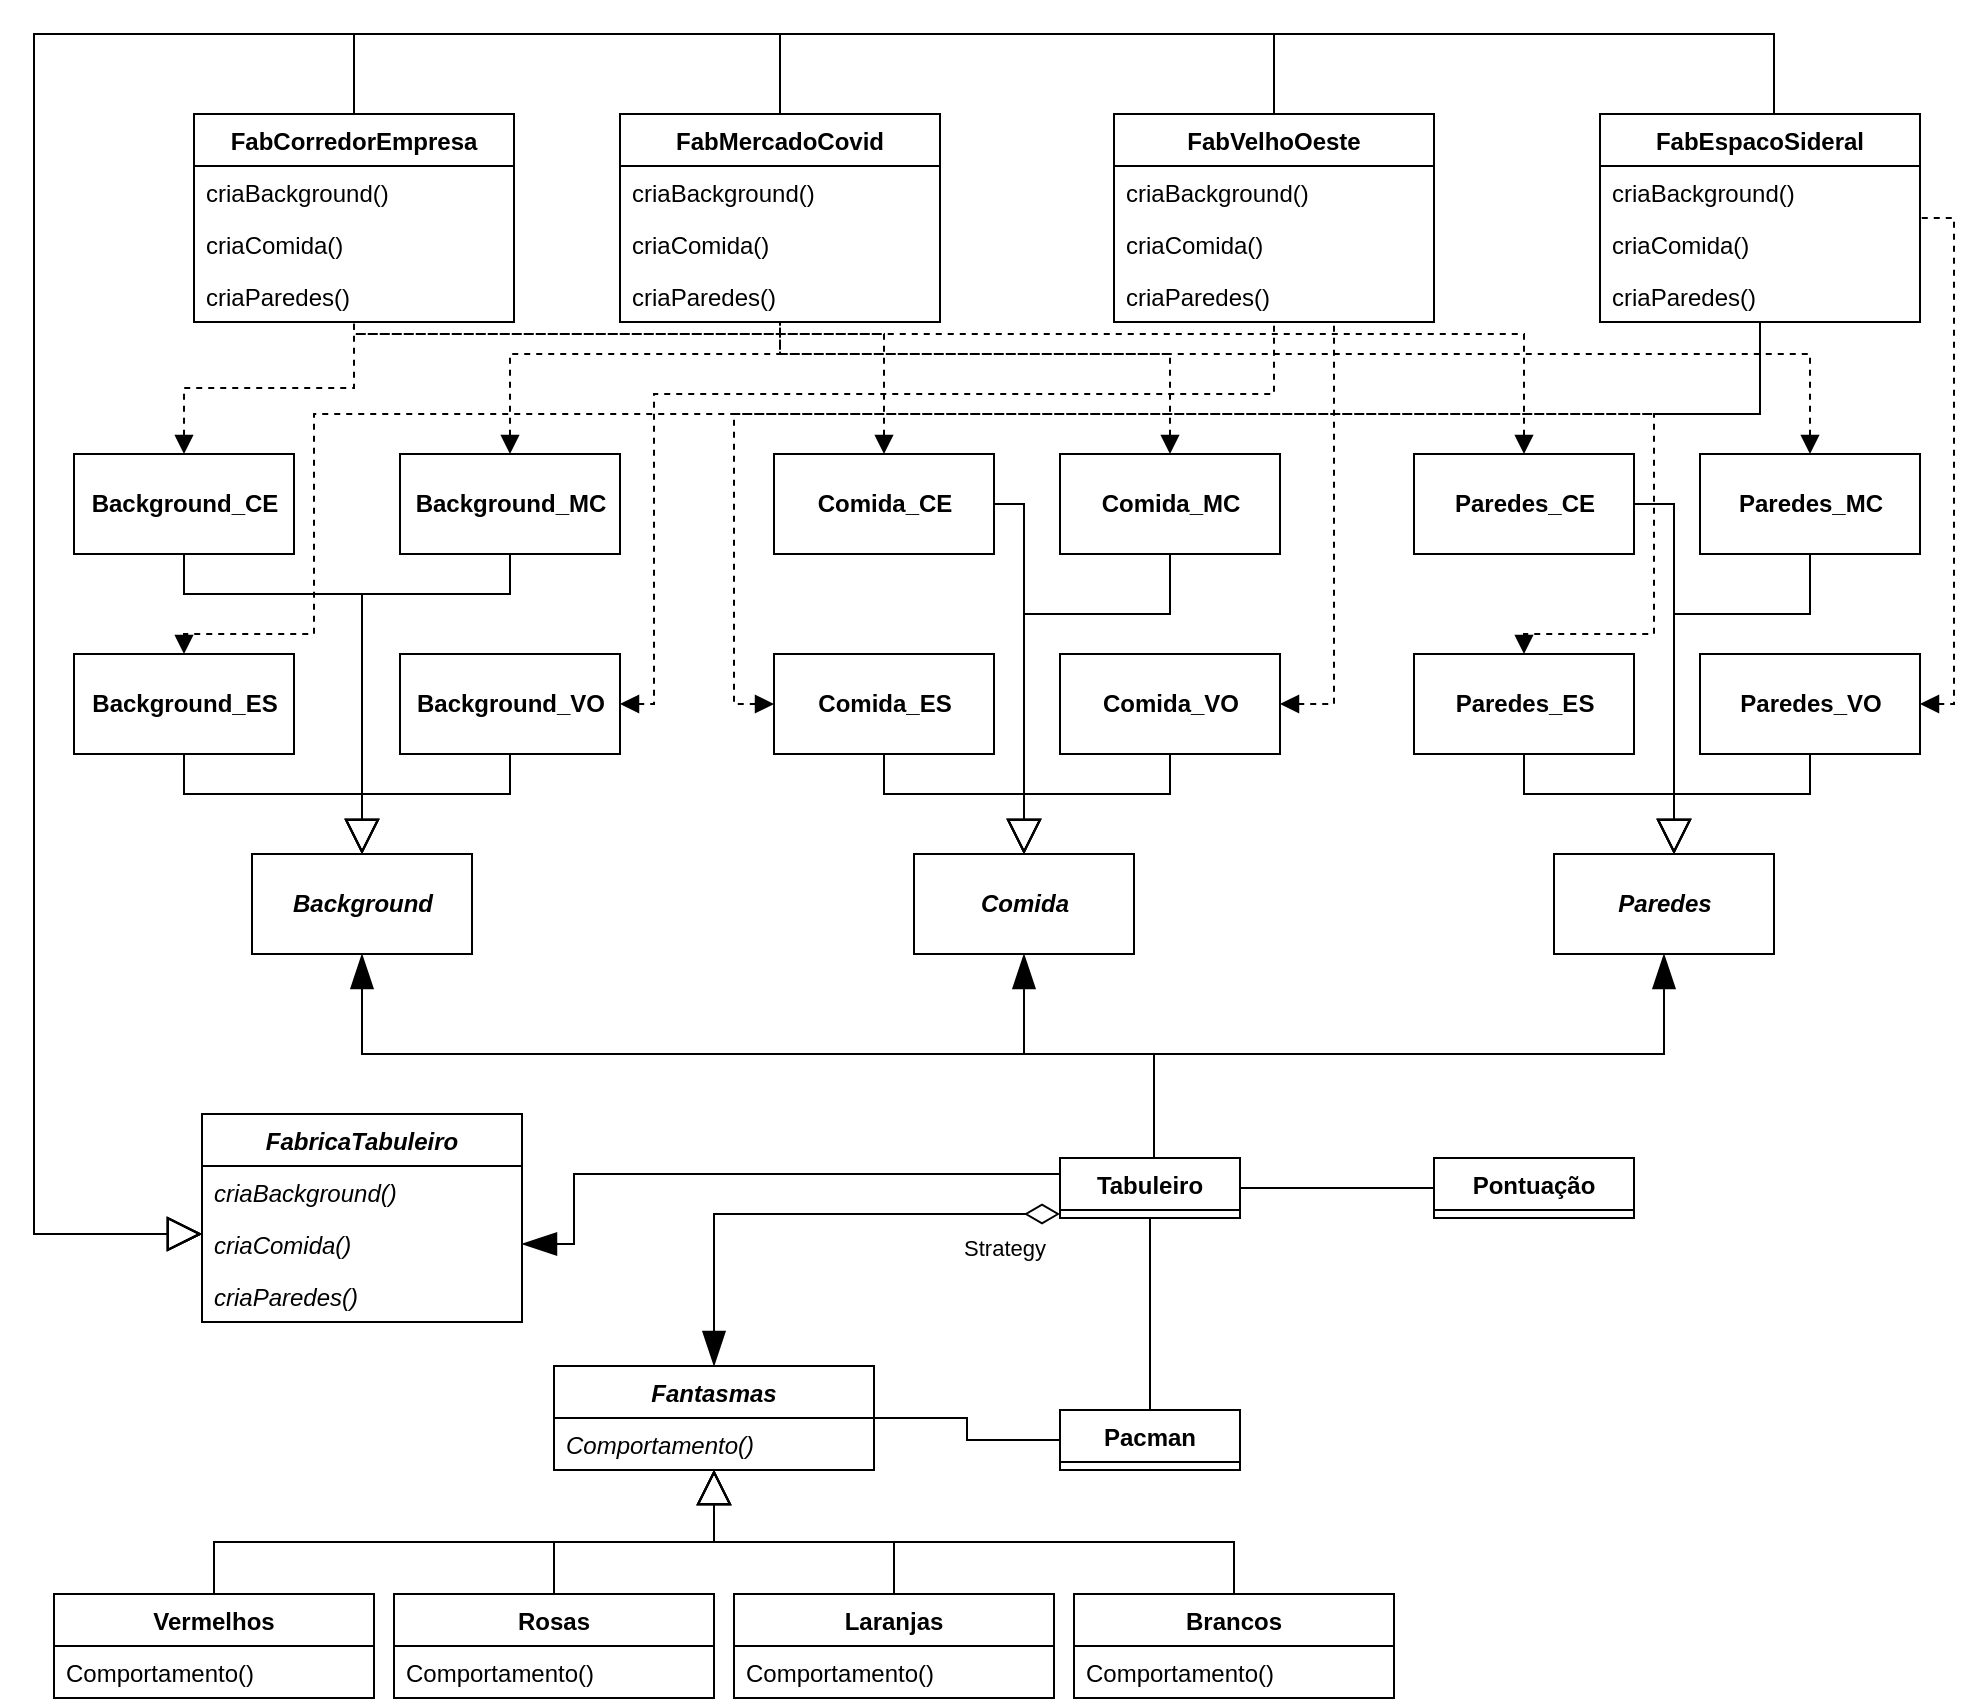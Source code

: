 <mxfile version="20.6.2" type="device"><diagram id="JucyzF2TX0ZtNXm4kEQF" name="Página-1"><mxGraphModel dx="1865" dy="1725" grid="1" gridSize="10" guides="1" tooltips="1" connect="1" arrows="1" fold="1" page="1" pageScale="1" pageWidth="827" pageHeight="1169" math="0" shadow="0"><root><mxCell id="0"/><mxCell id="1" parent="0"/><mxCell id="9656PPkBQi-GMwIJ0Fsc-35" style="edgeStyle=orthogonalEdgeStyle;rounded=0;orthogonalLoop=1;jettySize=auto;html=1;endArrow=blockThin;endFill=1;strokeWidth=1;startArrow=diamondThin;startFill=0;jumpSize=6;sketch=0;endSize=15;startSize=15;entryX=0.5;entryY=0;entryDx=0;entryDy=0;" edge="1" parent="1" source="9656PPkBQi-GMwIJ0Fsc-53" target="9656PPkBQi-GMwIJ0Fsc-57"><mxGeometry relative="1" as="geometry"><mxPoint x="343" y="590" as="sourcePoint"/><mxPoint x="343" y="645" as="targetPoint"/><Array as="points"><mxPoint x="340" y="600"/></Array></mxGeometry></mxCell><mxCell id="9656PPkBQi-GMwIJ0Fsc-50" value="Strategy" style="edgeLabel;html=1;align=center;verticalAlign=middle;resizable=0;points=[];" vertex="1" connectable="0" parent="9656PPkBQi-GMwIJ0Fsc-35"><mxGeometry x="-0.739" y="3" relative="1" as="geometry"><mxPoint x="4" y="14" as="offset"/></mxGeometry></mxCell><mxCell id="9656PPkBQi-GMwIJ0Fsc-52" style="edgeStyle=orthogonalEdgeStyle;rounded=0;sketch=0;jumpSize=6;orthogonalLoop=1;jettySize=auto;html=1;strokeWidth=1;startArrow=none;startFill=0;endArrow=none;endFill=0;startSize=15;endSize=15;entryX=0.5;entryY=0;entryDx=0;entryDy=0;" edge="1" parent="1" source="9656PPkBQi-GMwIJ0Fsc-53" target="9656PPkBQi-GMwIJ0Fsc-61"><mxGeometry relative="1" as="geometry"><mxPoint x="413" y="545" as="sourcePoint"/><mxPoint x="570" y="645" as="targetPoint"/></mxGeometry></mxCell><mxCell id="9656PPkBQi-GMwIJ0Fsc-268" style="edgeStyle=orthogonalEdgeStyle;rounded=0;sketch=0;jumpSize=6;orthogonalLoop=1;jettySize=auto;html=1;entryX=1;entryY=0.5;entryDx=0;entryDy=0;strokeWidth=1;startArrow=none;startFill=0;endArrow=blockThin;endFill=1;startSize=15;endSize=15;" edge="1" parent="1" source="9656PPkBQi-GMwIJ0Fsc-53" target="9656PPkBQi-GMwIJ0Fsc-172"><mxGeometry relative="1" as="geometry"><Array as="points"><mxPoint x="270" y="580"/><mxPoint x="270" y="615"/></Array></mxGeometry></mxCell><mxCell id="9656PPkBQi-GMwIJ0Fsc-378" style="edgeStyle=orthogonalEdgeStyle;rounded=0;sketch=0;jumpSize=6;orthogonalLoop=1;jettySize=auto;html=1;entryX=0.5;entryY=1;entryDx=0;entryDy=0;strokeWidth=1;startArrow=none;startFill=0;endArrow=blockThin;endFill=1;startSize=7;endSize=15;" edge="1" parent="1" source="9656PPkBQi-GMwIJ0Fsc-53" target="9656PPkBQi-GMwIJ0Fsc-266"><mxGeometry relative="1" as="geometry"><Array as="points"><mxPoint x="560" y="520"/><mxPoint x="495" y="520"/></Array></mxGeometry></mxCell><mxCell id="9656PPkBQi-GMwIJ0Fsc-379" style="edgeStyle=orthogonalEdgeStyle;rounded=0;sketch=0;jumpSize=6;orthogonalLoop=1;jettySize=auto;html=1;entryX=0.5;entryY=1;entryDx=0;entryDy=0;strokeWidth=1;startArrow=none;startFill=0;endArrow=blockThin;endFill=1;startSize=7;endSize=15;exitX=0.5;exitY=0;exitDx=0;exitDy=0;" edge="1" parent="1" source="9656PPkBQi-GMwIJ0Fsc-53" target="9656PPkBQi-GMwIJ0Fsc-267"><mxGeometry relative="1" as="geometry"><Array as="points"><mxPoint x="560" y="520"/><mxPoint x="815" y="520"/></Array></mxGeometry></mxCell><mxCell id="9656PPkBQi-GMwIJ0Fsc-380" style="edgeStyle=orthogonalEdgeStyle;rounded=0;sketch=0;jumpSize=6;orthogonalLoop=1;jettySize=auto;html=1;entryX=0.5;entryY=1;entryDx=0;entryDy=0;strokeWidth=1;startArrow=none;startFill=0;endArrow=blockThin;endFill=1;startSize=7;endSize=15;exitX=0.5;exitY=0;exitDx=0;exitDy=0;" edge="1" parent="1" source="9656PPkBQi-GMwIJ0Fsc-53" target="9656PPkBQi-GMwIJ0Fsc-265"><mxGeometry relative="1" as="geometry"><Array as="points"><mxPoint x="560" y="520"/><mxPoint x="164" y="520"/></Array></mxGeometry></mxCell><mxCell id="9656PPkBQi-GMwIJ0Fsc-53" value="Tabuleiro" style="swimlane;fontStyle=1;align=center;verticalAlign=top;childLayout=stackLayout;horizontal=1;startSize=26;horizontalStack=0;resizeParent=1;resizeParentMax=0;resizeLast=0;collapsible=1;marginBottom=0;" vertex="1" collapsed="1" parent="1"><mxGeometry x="513" y="572" width="90" height="30" as="geometry"><mxRectangle x="650" y="740" width="160" height="86" as="alternateBounds"/></mxGeometry></mxCell><mxCell id="9656PPkBQi-GMwIJ0Fsc-54" value="+ field: type" style="text;strokeColor=none;fillColor=none;align=left;verticalAlign=top;spacingLeft=4;spacingRight=4;overflow=hidden;rotatable=0;points=[[0,0.5],[1,0.5]];portConstraint=eastwest;" vertex="1" parent="9656PPkBQi-GMwIJ0Fsc-53"><mxGeometry y="26" width="160" height="26" as="geometry"/></mxCell><mxCell id="9656PPkBQi-GMwIJ0Fsc-55" value="" style="line;strokeWidth=1;fillColor=none;align=left;verticalAlign=middle;spacingTop=-1;spacingLeft=3;spacingRight=3;rotatable=0;labelPosition=right;points=[];portConstraint=eastwest;strokeColor=inherit;" vertex="1" parent="9656PPkBQi-GMwIJ0Fsc-53"><mxGeometry y="52" width="160" height="8" as="geometry"/></mxCell><mxCell id="9656PPkBQi-GMwIJ0Fsc-56" value="+ method(type): type" style="text;strokeColor=none;fillColor=none;align=left;verticalAlign=top;spacingLeft=4;spacingRight=4;overflow=hidden;rotatable=0;points=[[0,0.5],[1,0.5]];portConstraint=eastwest;" vertex="1" parent="9656PPkBQi-GMwIJ0Fsc-53"><mxGeometry y="60" width="160" height="26" as="geometry"/></mxCell><mxCell id="9656PPkBQi-GMwIJ0Fsc-65" style="edgeStyle=orthogonalEdgeStyle;rounded=0;sketch=0;jumpSize=6;orthogonalLoop=1;jettySize=auto;html=1;strokeWidth=1;startArrow=none;startFill=0;endArrow=none;endFill=0;startSize=15;endSize=15;" edge="1" parent="1" source="9656PPkBQi-GMwIJ0Fsc-57" target="9656PPkBQi-GMwIJ0Fsc-61"><mxGeometry relative="1" as="geometry"/></mxCell><mxCell id="9656PPkBQi-GMwIJ0Fsc-57" value="Fantasmas" style="swimlane;fontStyle=3;align=center;verticalAlign=top;childLayout=stackLayout;horizontal=1;startSize=26;horizontalStack=0;resizeParent=1;resizeParentMax=0;resizeLast=0;collapsible=1;marginBottom=0;" vertex="1" parent="1"><mxGeometry x="260" y="676" width="160" height="52" as="geometry"><mxRectangle x="463" y="888" width="100" height="30" as="alternateBounds"/></mxGeometry></mxCell><mxCell id="9656PPkBQi-GMwIJ0Fsc-60" value="Comportamento()" style="text;strokeColor=none;fillColor=none;align=left;verticalAlign=top;spacingLeft=4;spacingRight=4;overflow=hidden;rotatable=0;points=[[0,0.5],[1,0.5]];portConstraint=eastwest;fontStyle=2" vertex="1" parent="9656PPkBQi-GMwIJ0Fsc-57"><mxGeometry y="26" width="160" height="26" as="geometry"/></mxCell><mxCell id="9656PPkBQi-GMwIJ0Fsc-61" value="Pacman" style="swimlane;fontStyle=1;align=center;verticalAlign=top;childLayout=stackLayout;horizontal=1;startSize=26;horizontalStack=0;resizeParent=1;resizeParentMax=0;resizeLast=0;collapsible=1;marginBottom=0;" vertex="1" collapsed="1" parent="1"><mxGeometry x="513" y="698" width="90" height="30" as="geometry"><mxRectangle x="648" y="860" width="160" height="86" as="alternateBounds"/></mxGeometry></mxCell><mxCell id="9656PPkBQi-GMwIJ0Fsc-62" value="+ field: type" style="text;strokeColor=none;fillColor=none;align=left;verticalAlign=top;spacingLeft=4;spacingRight=4;overflow=hidden;rotatable=0;points=[[0,0.5],[1,0.5]];portConstraint=eastwest;" vertex="1" parent="9656PPkBQi-GMwIJ0Fsc-61"><mxGeometry y="26" width="160" height="26" as="geometry"/></mxCell><mxCell id="9656PPkBQi-GMwIJ0Fsc-63" value="" style="line;strokeWidth=1;fillColor=none;align=left;verticalAlign=middle;spacingTop=-1;spacingLeft=3;spacingRight=3;rotatable=0;labelPosition=right;points=[];portConstraint=eastwest;strokeColor=inherit;" vertex="1" parent="9656PPkBQi-GMwIJ0Fsc-61"><mxGeometry y="52" width="160" height="8" as="geometry"/></mxCell><mxCell id="9656PPkBQi-GMwIJ0Fsc-64" value="+ method(type): type" style="text;strokeColor=none;fillColor=none;align=left;verticalAlign=top;spacingLeft=4;spacingRight=4;overflow=hidden;rotatable=0;points=[[0,0.5],[1,0.5]];portConstraint=eastwest;" vertex="1" parent="9656PPkBQi-GMwIJ0Fsc-61"><mxGeometry y="60" width="160" height="26" as="geometry"/></mxCell><mxCell id="9656PPkBQi-GMwIJ0Fsc-91" style="edgeStyle=orthogonalEdgeStyle;rounded=0;sketch=0;jumpSize=6;orthogonalLoop=1;jettySize=auto;html=1;strokeWidth=1;startArrow=none;startFill=0;endArrow=block;endFill=0;startSize=15;endSize=15;exitX=0.5;exitY=0;exitDx=0;exitDy=0;" edge="1" parent="1" source="9656PPkBQi-GMwIJ0Fsc-72" target="9656PPkBQi-GMwIJ0Fsc-57"><mxGeometry relative="1" as="geometry"/></mxCell><mxCell id="9656PPkBQi-GMwIJ0Fsc-72" value="Brancos" style="swimlane;fontStyle=1;align=center;verticalAlign=top;childLayout=stackLayout;horizontal=1;startSize=26;horizontalStack=0;resizeParent=1;resizeParentMax=0;resizeLast=0;collapsible=1;marginBottom=0;" vertex="1" parent="1"><mxGeometry x="520" y="790" width="160" height="52" as="geometry"/></mxCell><mxCell id="9656PPkBQi-GMwIJ0Fsc-75" value="Comportamento()" style="text;strokeColor=none;fillColor=none;align=left;verticalAlign=top;spacingLeft=4;spacingRight=4;overflow=hidden;rotatable=0;points=[[0,0.5],[1,0.5]];portConstraint=eastwest;" vertex="1" parent="9656PPkBQi-GMwIJ0Fsc-72"><mxGeometry y="26" width="160" height="26" as="geometry"/></mxCell><mxCell id="9656PPkBQi-GMwIJ0Fsc-90" style="edgeStyle=orthogonalEdgeStyle;rounded=0;sketch=0;jumpSize=6;orthogonalLoop=1;jettySize=auto;html=1;strokeWidth=1;startArrow=none;startFill=0;endArrow=block;endFill=0;startSize=15;endSize=15;" edge="1" parent="1" source="9656PPkBQi-GMwIJ0Fsc-76" target="9656PPkBQi-GMwIJ0Fsc-57"><mxGeometry relative="1" as="geometry"/></mxCell><mxCell id="9656PPkBQi-GMwIJ0Fsc-76" value="Laranjas" style="swimlane;fontStyle=1;align=center;verticalAlign=top;childLayout=stackLayout;horizontal=1;startSize=26;horizontalStack=0;resizeParent=1;resizeParentMax=0;resizeLast=0;collapsible=1;marginBottom=0;" vertex="1" parent="1"><mxGeometry x="350" y="790" width="160" height="52" as="geometry"/></mxCell><mxCell id="9656PPkBQi-GMwIJ0Fsc-79" value="Comportamento()" style="text;strokeColor=none;fillColor=none;align=left;verticalAlign=top;spacingLeft=4;spacingRight=4;overflow=hidden;rotatable=0;points=[[0,0.5],[1,0.5]];portConstraint=eastwest;" vertex="1" parent="9656PPkBQi-GMwIJ0Fsc-76"><mxGeometry y="26" width="160" height="26" as="geometry"/></mxCell><mxCell id="9656PPkBQi-GMwIJ0Fsc-89" style="edgeStyle=orthogonalEdgeStyle;rounded=0;sketch=0;jumpSize=6;orthogonalLoop=1;jettySize=auto;html=1;strokeWidth=1;startArrow=none;startFill=0;endArrow=block;endFill=0;startSize=15;endSize=15;" edge="1" parent="1" source="9656PPkBQi-GMwIJ0Fsc-80" target="9656PPkBQi-GMwIJ0Fsc-57"><mxGeometry relative="1" as="geometry"/></mxCell><mxCell id="9656PPkBQi-GMwIJ0Fsc-80" value="Rosas" style="swimlane;fontStyle=1;align=center;verticalAlign=top;childLayout=stackLayout;horizontal=1;startSize=26;horizontalStack=0;resizeParent=1;resizeParentMax=0;resizeLast=0;collapsible=1;marginBottom=0;" vertex="1" parent="1"><mxGeometry x="180" y="790" width="160" height="52" as="geometry"/></mxCell><mxCell id="9656PPkBQi-GMwIJ0Fsc-83" value="Comportamento()" style="text;strokeColor=none;fillColor=none;align=left;verticalAlign=top;spacingLeft=4;spacingRight=4;overflow=hidden;rotatable=0;points=[[0,0.5],[1,0.5]];portConstraint=eastwest;" vertex="1" parent="9656PPkBQi-GMwIJ0Fsc-80"><mxGeometry y="26" width="160" height="26" as="geometry"/></mxCell><mxCell id="9656PPkBQi-GMwIJ0Fsc-88" style="edgeStyle=orthogonalEdgeStyle;rounded=0;sketch=0;jumpSize=6;orthogonalLoop=1;jettySize=auto;html=1;strokeWidth=1;startArrow=none;startFill=0;endArrow=block;endFill=0;startSize=15;endSize=15;exitX=0.5;exitY=0;exitDx=0;exitDy=0;" edge="1" parent="1" source="9656PPkBQi-GMwIJ0Fsc-84" target="9656PPkBQi-GMwIJ0Fsc-57"><mxGeometry relative="1" as="geometry"/></mxCell><mxCell id="9656PPkBQi-GMwIJ0Fsc-84" value="Vermelhos" style="swimlane;fontStyle=1;align=center;verticalAlign=top;childLayout=stackLayout;horizontal=1;startSize=26;horizontalStack=0;resizeParent=1;resizeParentMax=0;resizeLast=0;collapsible=1;marginBottom=0;" vertex="1" parent="1"><mxGeometry x="10" y="790" width="160" height="52" as="geometry"/></mxCell><mxCell id="9656PPkBQi-GMwIJ0Fsc-87" value="Comportamento()&#10;" style="text;strokeColor=none;fillColor=none;align=left;verticalAlign=top;spacingLeft=4;spacingRight=4;overflow=hidden;rotatable=0;points=[[0,0.5],[1,0.5]];portConstraint=eastwest;" vertex="1" parent="9656PPkBQi-GMwIJ0Fsc-84"><mxGeometry y="26" width="160" height="26" as="geometry"/></mxCell><mxCell id="9656PPkBQi-GMwIJ0Fsc-115" style="edgeStyle=orthogonalEdgeStyle;rounded=0;sketch=0;jumpSize=6;orthogonalLoop=1;jettySize=auto;html=1;strokeWidth=1;startArrow=none;startFill=0;endArrow=none;endFill=0;startSize=15;endSize=15;" edge="1" parent="1" source="9656PPkBQi-GMwIJ0Fsc-92" target="9656PPkBQi-GMwIJ0Fsc-53"><mxGeometry relative="1" as="geometry"/></mxCell><mxCell id="9656PPkBQi-GMwIJ0Fsc-92" value="Pontuação" style="swimlane;fontStyle=1;align=center;verticalAlign=top;childLayout=stackLayout;horizontal=1;startSize=26;horizontalStack=0;resizeParent=1;resizeParentMax=0;resizeLast=0;collapsible=1;marginBottom=0;" vertex="1" collapsed="1" parent="1"><mxGeometry x="700" y="572" width="100" height="30" as="geometry"><mxRectangle x="830" y="740" width="160" height="86" as="alternateBounds"/></mxGeometry></mxCell><mxCell id="9656PPkBQi-GMwIJ0Fsc-93" value="+ field: type" style="text;strokeColor=none;fillColor=none;align=left;verticalAlign=top;spacingLeft=4;spacingRight=4;overflow=hidden;rotatable=0;points=[[0,0.5],[1,0.5]];portConstraint=eastwest;" vertex="1" parent="9656PPkBQi-GMwIJ0Fsc-92"><mxGeometry y="26" width="160" height="26" as="geometry"/></mxCell><mxCell id="9656PPkBQi-GMwIJ0Fsc-94" value="" style="line;strokeWidth=1;fillColor=none;align=left;verticalAlign=middle;spacingTop=-1;spacingLeft=3;spacingRight=3;rotatable=0;labelPosition=right;points=[];portConstraint=eastwest;strokeColor=inherit;" vertex="1" parent="9656PPkBQi-GMwIJ0Fsc-92"><mxGeometry y="52" width="160" height="8" as="geometry"/></mxCell><mxCell id="9656PPkBQi-GMwIJ0Fsc-95" value="+ method(type): type" style="text;strokeColor=none;fillColor=none;align=left;verticalAlign=top;spacingLeft=4;spacingRight=4;overflow=hidden;rotatable=0;points=[[0,0.5],[1,0.5]];portConstraint=eastwest;" vertex="1" parent="9656PPkBQi-GMwIJ0Fsc-92"><mxGeometry y="60" width="160" height="26" as="geometry"/></mxCell><mxCell id="9656PPkBQi-GMwIJ0Fsc-164" value="FabCorredorEmpresa" style="swimlane;fontStyle=1;align=center;verticalAlign=top;childLayout=stackLayout;horizontal=1;startSize=26;horizontalStack=0;resizeParent=1;resizeParentMax=0;resizeLast=0;collapsible=1;marginBottom=0;" vertex="1" parent="1"><mxGeometry x="80" y="50" width="160" height="104" as="geometry"/></mxCell><mxCell id="9656PPkBQi-GMwIJ0Fsc-167" value="criaBackground()" style="text;strokeColor=none;fillColor=none;align=left;verticalAlign=top;spacingLeft=4;spacingRight=4;overflow=hidden;rotatable=0;points=[[0,0.5],[1,0.5]];portConstraint=eastwest;" vertex="1" parent="9656PPkBQi-GMwIJ0Fsc-164"><mxGeometry y="26" width="160" height="26" as="geometry"/></mxCell><mxCell id="9656PPkBQi-GMwIJ0Fsc-173" value="criaComida()" style="text;strokeColor=none;fillColor=none;align=left;verticalAlign=top;spacingLeft=4;spacingRight=4;overflow=hidden;rotatable=0;points=[[0,0.5],[1,0.5]];portConstraint=eastwest;" vertex="1" parent="9656PPkBQi-GMwIJ0Fsc-164"><mxGeometry y="52" width="160" height="26" as="geometry"/></mxCell><mxCell id="9656PPkBQi-GMwIJ0Fsc-185" value="criaParedes()" style="text;strokeColor=none;fillColor=none;align=left;verticalAlign=top;spacingLeft=4;spacingRight=4;overflow=hidden;rotatable=0;points=[[0,0.5],[1,0.5]];portConstraint=eastwest;" vertex="1" parent="9656PPkBQi-GMwIJ0Fsc-164"><mxGeometry y="78" width="160" height="26" as="geometry"/></mxCell><mxCell id="9656PPkBQi-GMwIJ0Fsc-168" value="FabricaTabuleiro" style="swimlane;fontStyle=3;align=center;verticalAlign=top;childLayout=stackLayout;horizontal=1;startSize=26;horizontalStack=0;resizeParent=1;resizeParentMax=0;resizeLast=0;collapsible=1;marginBottom=0;" vertex="1" parent="1"><mxGeometry x="84" y="550" width="160" height="104" as="geometry"/></mxCell><mxCell id="9656PPkBQi-GMwIJ0Fsc-171" value="criaBackground()" style="text;strokeColor=none;fillColor=none;align=left;verticalAlign=top;spacingLeft=4;spacingRight=4;overflow=hidden;rotatable=0;points=[[0,0.5],[1,0.5]];portConstraint=eastwest;fontStyle=2" vertex="1" parent="9656PPkBQi-GMwIJ0Fsc-168"><mxGeometry y="26" width="160" height="26" as="geometry"/></mxCell><mxCell id="9656PPkBQi-GMwIJ0Fsc-172" value="criaComida()" style="text;strokeColor=none;fillColor=none;align=left;verticalAlign=top;spacingLeft=4;spacingRight=4;overflow=hidden;rotatable=0;points=[[0,0.5],[1,0.5]];portConstraint=eastwest;fontStyle=2" vertex="1" parent="9656PPkBQi-GMwIJ0Fsc-168"><mxGeometry y="52" width="160" height="26" as="geometry"/></mxCell><mxCell id="9656PPkBQi-GMwIJ0Fsc-183" value="criaParedes()" style="text;strokeColor=none;fillColor=none;align=left;verticalAlign=top;spacingLeft=4;spacingRight=4;overflow=hidden;rotatable=0;points=[[0,0.5],[1,0.5]];portConstraint=eastwest;fontStyle=2" vertex="1" parent="9656PPkBQi-GMwIJ0Fsc-168"><mxGeometry y="78" width="160" height="26" as="geometry"/></mxCell><mxCell id="9656PPkBQi-GMwIJ0Fsc-317" style="edgeStyle=orthogonalEdgeStyle;rounded=0;sketch=0;jumpSize=6;orthogonalLoop=1;jettySize=auto;html=1;strokeWidth=1;startArrow=none;startFill=0;endArrow=block;endFill=0;startSize=15;endSize=15;" edge="1" parent="1" source="9656PPkBQi-GMwIJ0Fsc-193" target="9656PPkBQi-GMwIJ0Fsc-168"><mxGeometry relative="1" as="geometry"><Array as="points"><mxPoint x="870" y="10"/><mxPoint y="10"/><mxPoint y="610"/></Array></mxGeometry></mxCell><mxCell id="9656PPkBQi-GMwIJ0Fsc-193" value="FabEspacoSideral" style="swimlane;fontStyle=1;align=center;verticalAlign=top;childLayout=stackLayout;horizontal=1;startSize=26;horizontalStack=0;resizeParent=1;resizeParentMax=0;resizeLast=0;collapsible=1;marginBottom=0;" vertex="1" parent="1"><mxGeometry x="783" y="50" width="160" height="104" as="geometry"/></mxCell><mxCell id="9656PPkBQi-GMwIJ0Fsc-194" value="criaBackground()" style="text;strokeColor=none;fillColor=none;align=left;verticalAlign=top;spacingLeft=4;spacingRight=4;overflow=hidden;rotatable=0;points=[[0,0.5],[1,0.5]];portConstraint=eastwest;" vertex="1" parent="9656PPkBQi-GMwIJ0Fsc-193"><mxGeometry y="26" width="160" height="26" as="geometry"/></mxCell><mxCell id="9656PPkBQi-GMwIJ0Fsc-195" value="criaComida()" style="text;strokeColor=none;fillColor=none;align=left;verticalAlign=top;spacingLeft=4;spacingRight=4;overflow=hidden;rotatable=0;points=[[0,0.5],[1,0.5]];portConstraint=eastwest;" vertex="1" parent="9656PPkBQi-GMwIJ0Fsc-193"><mxGeometry y="52" width="160" height="26" as="geometry"/></mxCell><mxCell id="9656PPkBQi-GMwIJ0Fsc-196" value="criaParedes()" style="text;strokeColor=none;fillColor=none;align=left;verticalAlign=top;spacingLeft=4;spacingRight=4;overflow=hidden;rotatable=0;points=[[0,0.5],[1,0.5]];portConstraint=eastwest;" vertex="1" parent="9656PPkBQi-GMwIJ0Fsc-193"><mxGeometry y="78" width="160" height="26" as="geometry"/></mxCell><mxCell id="9656PPkBQi-GMwIJ0Fsc-316" style="edgeStyle=orthogonalEdgeStyle;rounded=0;sketch=0;jumpSize=6;orthogonalLoop=1;jettySize=auto;html=1;strokeWidth=1;startArrow=none;startFill=0;endArrow=block;endFill=0;startSize=15;endSize=15;" edge="1" parent="1" source="9656PPkBQi-GMwIJ0Fsc-198" target="9656PPkBQi-GMwIJ0Fsc-168"><mxGeometry relative="1" as="geometry"><Array as="points"><mxPoint x="620" y="10"/><mxPoint y="10"/><mxPoint y="610"/></Array></mxGeometry></mxCell><mxCell id="9656PPkBQi-GMwIJ0Fsc-198" value="FabVelhoOeste" style="swimlane;fontStyle=1;align=center;verticalAlign=top;childLayout=stackLayout;horizontal=1;startSize=26;horizontalStack=0;resizeParent=1;resizeParentMax=0;resizeLast=0;collapsible=1;marginBottom=0;" vertex="1" parent="1"><mxGeometry x="540" y="50" width="160" height="104" as="geometry"/></mxCell><mxCell id="9656PPkBQi-GMwIJ0Fsc-199" value="criaBackground()" style="text;strokeColor=none;fillColor=none;align=left;verticalAlign=top;spacingLeft=4;spacingRight=4;overflow=hidden;rotatable=0;points=[[0,0.5],[1,0.5]];portConstraint=eastwest;" vertex="1" parent="9656PPkBQi-GMwIJ0Fsc-198"><mxGeometry y="26" width="160" height="26" as="geometry"/></mxCell><mxCell id="9656PPkBQi-GMwIJ0Fsc-200" value="criaComida()" style="text;strokeColor=none;fillColor=none;align=left;verticalAlign=top;spacingLeft=4;spacingRight=4;overflow=hidden;rotatable=0;points=[[0,0.5],[1,0.5]];portConstraint=eastwest;" vertex="1" parent="9656PPkBQi-GMwIJ0Fsc-198"><mxGeometry y="52" width="160" height="26" as="geometry"/></mxCell><mxCell id="9656PPkBQi-GMwIJ0Fsc-201" value="criaParedes()" style="text;strokeColor=none;fillColor=none;align=left;verticalAlign=top;spacingLeft=4;spacingRight=4;overflow=hidden;rotatable=0;points=[[0,0.5],[1,0.5]];portConstraint=eastwest;" vertex="1" parent="9656PPkBQi-GMwIJ0Fsc-198"><mxGeometry y="78" width="160" height="26" as="geometry"/></mxCell><mxCell id="9656PPkBQi-GMwIJ0Fsc-314" style="edgeStyle=orthogonalEdgeStyle;rounded=0;sketch=0;jumpSize=6;orthogonalLoop=1;jettySize=auto;html=1;strokeWidth=1;startArrow=none;startFill=0;endArrow=block;endFill=0;startSize=15;endSize=15;" edge="1" parent="1" source="9656PPkBQi-GMwIJ0Fsc-203" target="9656PPkBQi-GMwIJ0Fsc-168"><mxGeometry relative="1" as="geometry"><Array as="points"><mxPoint x="373" y="10"/><mxPoint y="10"/><mxPoint y="610"/></Array></mxGeometry></mxCell><mxCell id="9656PPkBQi-GMwIJ0Fsc-203" value="FabMercadoCovid" style="swimlane;fontStyle=1;align=center;verticalAlign=top;childLayout=stackLayout;horizontal=1;startSize=26;horizontalStack=0;resizeParent=1;resizeParentMax=0;resizeLast=0;collapsible=1;marginBottom=0;" vertex="1" parent="1"><mxGeometry x="293" y="50" width="160" height="104" as="geometry"/></mxCell><mxCell id="9656PPkBQi-GMwIJ0Fsc-204" value="criaBackground()" style="text;strokeColor=none;fillColor=none;align=left;verticalAlign=top;spacingLeft=4;spacingRight=4;overflow=hidden;rotatable=0;points=[[0,0.5],[1,0.5]];portConstraint=eastwest;" vertex="1" parent="9656PPkBQi-GMwIJ0Fsc-203"><mxGeometry y="26" width="160" height="26" as="geometry"/></mxCell><mxCell id="9656PPkBQi-GMwIJ0Fsc-205" value="criaComida()" style="text;strokeColor=none;fillColor=none;align=left;verticalAlign=top;spacingLeft=4;spacingRight=4;overflow=hidden;rotatable=0;points=[[0,0.5],[1,0.5]];portConstraint=eastwest;" vertex="1" parent="9656PPkBQi-GMwIJ0Fsc-203"><mxGeometry y="52" width="160" height="26" as="geometry"/></mxCell><mxCell id="9656PPkBQi-GMwIJ0Fsc-206" value="criaParedes()" style="text;strokeColor=none;fillColor=none;align=left;verticalAlign=top;spacingLeft=4;spacingRight=4;overflow=hidden;rotatable=0;points=[[0,0.5],[1,0.5]];portConstraint=eastwest;" vertex="1" parent="9656PPkBQi-GMwIJ0Fsc-203"><mxGeometry y="78" width="160" height="26" as="geometry"/></mxCell><mxCell id="9656PPkBQi-GMwIJ0Fsc-342" style="edgeStyle=orthogonalEdgeStyle;rounded=0;sketch=0;jumpSize=6;orthogonalLoop=1;jettySize=auto;html=1;dashed=1;strokeWidth=1;startArrow=block;startFill=1;endArrow=none;endFill=0;startSize=7;endSize=7;" edge="1" parent="1" source="9656PPkBQi-GMwIJ0Fsc-248" target="9656PPkBQi-GMwIJ0Fsc-203"><mxGeometry relative="1" as="geometry"><Array as="points"><mxPoint x="238" y="170"/><mxPoint x="373" y="170"/></Array></mxGeometry></mxCell><mxCell id="9656PPkBQi-GMwIJ0Fsc-361" style="edgeStyle=orthogonalEdgeStyle;rounded=0;sketch=0;jumpSize=6;orthogonalLoop=1;jettySize=auto;html=1;strokeWidth=1;startArrow=none;startFill=0;endArrow=block;endFill=0;startSize=7;endSize=15;" edge="1" parent="1" source="9656PPkBQi-GMwIJ0Fsc-248" target="9656PPkBQi-GMwIJ0Fsc-265"><mxGeometry relative="1" as="geometry"><Array as="points"><mxPoint x="238" y="290"/><mxPoint x="164" y="290"/></Array></mxGeometry></mxCell><mxCell id="9656PPkBQi-GMwIJ0Fsc-248" value="Background_MC" style="html=1;fontStyle=1" vertex="1" parent="1"><mxGeometry x="183" y="220" width="110" height="50" as="geometry"/></mxCell><mxCell id="9656PPkBQi-GMwIJ0Fsc-350" style="edgeStyle=orthogonalEdgeStyle;rounded=0;sketch=0;jumpSize=6;orthogonalLoop=1;jettySize=auto;html=1;dashed=1;strokeWidth=1;startArrow=block;startFill=1;endArrow=none;endFill=0;startSize=7;endSize=7;exitX=0.5;exitY=0;exitDx=0;exitDy=0;" edge="1" parent="1" source="9656PPkBQi-GMwIJ0Fsc-254" target="9656PPkBQi-GMwIJ0Fsc-193"><mxGeometry relative="1" as="geometry"><Array as="points"><mxPoint x="75" y="310"/><mxPoint x="140" y="310"/><mxPoint x="140" y="200"/><mxPoint x="863" y="200"/></Array></mxGeometry></mxCell><mxCell id="9656PPkBQi-GMwIJ0Fsc-359" style="edgeStyle=orthogonalEdgeStyle;rounded=0;sketch=0;jumpSize=6;orthogonalLoop=1;jettySize=auto;html=1;strokeWidth=1;startArrow=none;startFill=0;endArrow=block;endFill=0;startSize=7;endSize=15;" edge="1" parent="1" source="9656PPkBQi-GMwIJ0Fsc-254" target="9656PPkBQi-GMwIJ0Fsc-265"><mxGeometry relative="1" as="geometry"/></mxCell><mxCell id="9656PPkBQi-GMwIJ0Fsc-254" value="Background_ES" style="html=1;fontStyle=1" vertex="1" parent="1"><mxGeometry x="20" y="320" width="110" height="50" as="geometry"/></mxCell><mxCell id="9656PPkBQi-GMwIJ0Fsc-345" style="edgeStyle=orthogonalEdgeStyle;rounded=0;sketch=0;jumpSize=6;orthogonalLoop=1;jettySize=auto;html=1;dashed=1;strokeWidth=1;startArrow=block;startFill=1;endArrow=none;endFill=0;startSize=7;endSize=7;" edge="1" parent="1" source="9656PPkBQi-GMwIJ0Fsc-255" target="9656PPkBQi-GMwIJ0Fsc-164"><mxGeometry relative="1" as="geometry"/></mxCell><mxCell id="9656PPkBQi-GMwIJ0Fsc-362" style="edgeStyle=orthogonalEdgeStyle;rounded=0;sketch=0;jumpSize=6;orthogonalLoop=1;jettySize=auto;html=1;strokeWidth=1;startArrow=none;startFill=0;endArrow=block;endFill=0;startSize=7;endSize=15;" edge="1" parent="1" source="9656PPkBQi-GMwIJ0Fsc-255" target="9656PPkBQi-GMwIJ0Fsc-265"><mxGeometry relative="1" as="geometry"><Array as="points"><mxPoint x="75" y="290"/><mxPoint x="164" y="290"/></Array></mxGeometry></mxCell><mxCell id="9656PPkBQi-GMwIJ0Fsc-255" value="Background_CE" style="html=1;fontStyle=1" vertex="1" parent="1"><mxGeometry x="20" y="220" width="110" height="50" as="geometry"/></mxCell><mxCell id="9656PPkBQi-GMwIJ0Fsc-356" style="edgeStyle=orthogonalEdgeStyle;rounded=0;sketch=0;jumpSize=6;orthogonalLoop=1;jettySize=auto;html=1;dashed=1;strokeWidth=1;startArrow=block;startFill=1;endArrow=none;endFill=0;startSize=7;endSize=7;" edge="1" parent="1" source="9656PPkBQi-GMwIJ0Fsc-256" target="9656PPkBQi-GMwIJ0Fsc-198"><mxGeometry relative="1" as="geometry"><Array as="points"><mxPoint x="310" y="345"/><mxPoint x="310" y="190"/><mxPoint x="620" y="190"/></Array></mxGeometry></mxCell><mxCell id="9656PPkBQi-GMwIJ0Fsc-360" style="edgeStyle=orthogonalEdgeStyle;rounded=0;sketch=0;jumpSize=6;orthogonalLoop=1;jettySize=auto;html=1;entryX=0.5;entryY=0;entryDx=0;entryDy=0;strokeWidth=1;startArrow=none;startFill=0;endArrow=block;endFill=0;startSize=7;endSize=15;" edge="1" parent="1" source="9656PPkBQi-GMwIJ0Fsc-256" target="9656PPkBQi-GMwIJ0Fsc-265"><mxGeometry relative="1" as="geometry"/></mxCell><mxCell id="9656PPkBQi-GMwIJ0Fsc-256" value="Background_VO" style="html=1;fontStyle=1" vertex="1" parent="1"><mxGeometry x="183" y="320" width="110" height="50" as="geometry"/></mxCell><mxCell id="9656PPkBQi-GMwIJ0Fsc-348" style="edgeStyle=orthogonalEdgeStyle;rounded=0;sketch=0;jumpSize=6;orthogonalLoop=1;jettySize=auto;html=1;dashed=1;strokeWidth=1;startArrow=block;startFill=1;endArrow=none;endFill=0;startSize=7;endSize=7;" edge="1" parent="1" source="9656PPkBQi-GMwIJ0Fsc-257" target="9656PPkBQi-GMwIJ0Fsc-203"><mxGeometry relative="1" as="geometry"><Array as="points"><mxPoint x="568" y="170"/><mxPoint x="373" y="170"/></Array></mxGeometry></mxCell><mxCell id="9656PPkBQi-GMwIJ0Fsc-364" style="edgeStyle=orthogonalEdgeStyle;rounded=0;sketch=0;jumpSize=6;orthogonalLoop=1;jettySize=auto;html=1;strokeWidth=1;startArrow=none;startFill=0;endArrow=block;endFill=0;startSize=7;endSize=15;" edge="1" parent="1" source="9656PPkBQi-GMwIJ0Fsc-257" target="9656PPkBQi-GMwIJ0Fsc-266"><mxGeometry relative="1" as="geometry"><Array as="points"><mxPoint x="568" y="300"/><mxPoint x="495" y="300"/></Array></mxGeometry></mxCell><mxCell id="9656PPkBQi-GMwIJ0Fsc-257" value="Comida_MC" style="html=1;fontStyle=1" vertex="1" parent="1"><mxGeometry x="513" y="220" width="110" height="50" as="geometry"/></mxCell><mxCell id="9656PPkBQi-GMwIJ0Fsc-351" style="edgeStyle=orthogonalEdgeStyle;rounded=0;sketch=0;jumpSize=6;orthogonalLoop=1;jettySize=auto;html=1;dashed=1;strokeWidth=1;startArrow=block;startFill=1;endArrow=none;endFill=0;startSize=7;endSize=7;" edge="1" parent="1" source="9656PPkBQi-GMwIJ0Fsc-258" target="9656PPkBQi-GMwIJ0Fsc-193"><mxGeometry relative="1" as="geometry"><Array as="points"><mxPoint x="350" y="345"/><mxPoint x="350" y="200"/><mxPoint x="863" y="200"/></Array></mxGeometry></mxCell><mxCell id="9656PPkBQi-GMwIJ0Fsc-365" style="edgeStyle=orthogonalEdgeStyle;rounded=0;sketch=0;jumpSize=6;orthogonalLoop=1;jettySize=auto;html=1;strokeWidth=1;startArrow=none;startFill=0;endArrow=block;endFill=0;startSize=7;endSize=15;" edge="1" parent="1" source="9656PPkBQi-GMwIJ0Fsc-258" target="9656PPkBQi-GMwIJ0Fsc-266"><mxGeometry relative="1" as="geometry"/></mxCell><mxCell id="9656PPkBQi-GMwIJ0Fsc-258" value="Comida_ES" style="html=1;fontStyle=1" vertex="1" parent="1"><mxGeometry x="370" y="320" width="110" height="50" as="geometry"/></mxCell><mxCell id="9656PPkBQi-GMwIJ0Fsc-346" style="edgeStyle=orthogonalEdgeStyle;rounded=0;sketch=0;jumpSize=6;orthogonalLoop=1;jettySize=auto;html=1;dashed=1;strokeWidth=1;startArrow=block;startFill=1;endArrow=none;endFill=0;startSize=7;endSize=7;" edge="1" parent="1" source="9656PPkBQi-GMwIJ0Fsc-259" target="9656PPkBQi-GMwIJ0Fsc-164"><mxGeometry relative="1" as="geometry"><Array as="points"><mxPoint x="425" y="160"/><mxPoint x="160" y="160"/></Array></mxGeometry></mxCell><mxCell id="9656PPkBQi-GMwIJ0Fsc-363" style="edgeStyle=orthogonalEdgeStyle;rounded=0;sketch=0;jumpSize=6;orthogonalLoop=1;jettySize=auto;html=1;strokeWidth=1;startArrow=none;startFill=0;endArrow=block;endFill=0;startSize=7;endSize=15;" edge="1" parent="1" source="9656PPkBQi-GMwIJ0Fsc-259" target="9656PPkBQi-GMwIJ0Fsc-266"><mxGeometry relative="1" as="geometry"><Array as="points"><mxPoint x="495" y="245"/></Array></mxGeometry></mxCell><mxCell id="9656PPkBQi-GMwIJ0Fsc-259" value="Comida_CE" style="html=1;fontStyle=1" vertex="1" parent="1"><mxGeometry x="370" y="220" width="110" height="50" as="geometry"/></mxCell><mxCell id="9656PPkBQi-GMwIJ0Fsc-357" style="edgeStyle=orthogonalEdgeStyle;rounded=0;sketch=0;jumpSize=6;orthogonalLoop=1;jettySize=auto;html=1;dashed=1;strokeWidth=1;startArrow=block;startFill=1;endArrow=none;endFill=0;startSize=7;endSize=7;" edge="1" parent="1" source="9656PPkBQi-GMwIJ0Fsc-260" target="9656PPkBQi-GMwIJ0Fsc-198"><mxGeometry relative="1" as="geometry"><Array as="points"><mxPoint x="650" y="345"/></Array></mxGeometry></mxCell><mxCell id="9656PPkBQi-GMwIJ0Fsc-366" style="edgeStyle=orthogonalEdgeStyle;rounded=0;sketch=0;jumpSize=6;orthogonalLoop=1;jettySize=auto;html=1;strokeWidth=1;startArrow=none;startFill=0;endArrow=block;endFill=0;startSize=7;endSize=15;" edge="1" parent="1" source="9656PPkBQi-GMwIJ0Fsc-260" target="9656PPkBQi-GMwIJ0Fsc-266"><mxGeometry relative="1" as="geometry"/></mxCell><mxCell id="9656PPkBQi-GMwIJ0Fsc-260" value="Comida_VO" style="html=1;fontStyle=1" vertex="1" parent="1"><mxGeometry x="513" y="320" width="110" height="50" as="geometry"/></mxCell><mxCell id="9656PPkBQi-GMwIJ0Fsc-349" style="edgeStyle=orthogonalEdgeStyle;rounded=0;sketch=0;jumpSize=6;orthogonalLoop=1;jettySize=auto;html=1;dashed=1;strokeWidth=1;startArrow=block;startFill=1;endArrow=none;endFill=0;startSize=7;endSize=7;" edge="1" parent="1" source="9656PPkBQi-GMwIJ0Fsc-261" target="9656PPkBQi-GMwIJ0Fsc-203"><mxGeometry relative="1" as="geometry"><Array as="points"><mxPoint x="888" y="170"/><mxPoint x="373" y="170"/></Array></mxGeometry></mxCell><mxCell id="9656PPkBQi-GMwIJ0Fsc-373" style="edgeStyle=orthogonalEdgeStyle;rounded=0;sketch=0;jumpSize=6;orthogonalLoop=1;jettySize=auto;html=1;strokeWidth=1;startArrow=none;startFill=0;endArrow=block;endFill=0;startSize=7;endSize=15;" edge="1" parent="1" source="9656PPkBQi-GMwIJ0Fsc-261" target="9656PPkBQi-GMwIJ0Fsc-267"><mxGeometry relative="1" as="geometry"><Array as="points"><mxPoint x="888" y="300"/><mxPoint x="820" y="300"/></Array></mxGeometry></mxCell><mxCell id="9656PPkBQi-GMwIJ0Fsc-261" value="Paredes_MC" style="html=1;fontStyle=1" vertex="1" parent="1"><mxGeometry x="833" y="220" width="110" height="50" as="geometry"/></mxCell><mxCell id="9656PPkBQi-GMwIJ0Fsc-352" style="edgeStyle=orthogonalEdgeStyle;rounded=0;sketch=0;jumpSize=6;orthogonalLoop=1;jettySize=auto;html=1;dashed=1;strokeWidth=1;startArrow=block;startFill=1;endArrow=none;endFill=0;startSize=7;endSize=7;exitX=0.5;exitY=0;exitDx=0;exitDy=0;" edge="1" parent="1" source="9656PPkBQi-GMwIJ0Fsc-262" target="9656PPkBQi-GMwIJ0Fsc-193"><mxGeometry relative="1" as="geometry"><Array as="points"><mxPoint x="745" y="310"/><mxPoint x="810" y="310"/><mxPoint x="810" y="200"/><mxPoint x="863" y="200"/></Array></mxGeometry></mxCell><mxCell id="9656PPkBQi-GMwIJ0Fsc-376" style="edgeStyle=orthogonalEdgeStyle;rounded=0;sketch=0;jumpSize=6;orthogonalLoop=1;jettySize=auto;html=1;strokeWidth=1;startArrow=none;startFill=0;endArrow=block;endFill=0;startSize=7;endSize=15;" edge="1" parent="1" source="9656PPkBQi-GMwIJ0Fsc-262" target="9656PPkBQi-GMwIJ0Fsc-267"><mxGeometry relative="1" as="geometry"><Array as="points"><mxPoint x="745" y="390"/><mxPoint x="820" y="390"/></Array></mxGeometry></mxCell><mxCell id="9656PPkBQi-GMwIJ0Fsc-262" value="Paredes_ES" style="html=1;fontStyle=1" vertex="1" parent="1"><mxGeometry x="690" y="320" width="110" height="50" as="geometry"/></mxCell><mxCell id="9656PPkBQi-GMwIJ0Fsc-347" style="edgeStyle=orthogonalEdgeStyle;rounded=0;sketch=0;jumpSize=6;orthogonalLoop=1;jettySize=auto;html=1;dashed=1;strokeWidth=1;startArrow=block;startFill=1;endArrow=none;endFill=0;startSize=7;endSize=7;" edge="1" parent="1" source="9656PPkBQi-GMwIJ0Fsc-263"><mxGeometry relative="1" as="geometry"><mxPoint x="160" y="160" as="targetPoint"/><Array as="points"><mxPoint x="745" y="160"/></Array></mxGeometry></mxCell><mxCell id="9656PPkBQi-GMwIJ0Fsc-370" style="edgeStyle=orthogonalEdgeStyle;rounded=0;sketch=0;jumpSize=6;orthogonalLoop=1;jettySize=auto;html=1;strokeWidth=1;startArrow=none;startFill=0;endArrow=block;endFill=0;startSize=7;endSize=15;" edge="1" parent="1" source="9656PPkBQi-GMwIJ0Fsc-263" target="9656PPkBQi-GMwIJ0Fsc-267"><mxGeometry relative="1" as="geometry"><Array as="points"><mxPoint x="820" y="245"/></Array></mxGeometry></mxCell><mxCell id="9656PPkBQi-GMwIJ0Fsc-263" value="Paredes_CE" style="html=1;fontStyle=1" vertex="1" parent="1"><mxGeometry x="690" y="220" width="110" height="50" as="geometry"/></mxCell><mxCell id="9656PPkBQi-GMwIJ0Fsc-358" style="edgeStyle=orthogonalEdgeStyle;rounded=0;sketch=0;jumpSize=6;orthogonalLoop=1;jettySize=auto;html=1;dashed=1;strokeWidth=1;startArrow=block;startFill=1;endArrow=none;endFill=0;startSize=7;endSize=7;" edge="1" parent="1" source="9656PPkBQi-GMwIJ0Fsc-264" target="9656PPkBQi-GMwIJ0Fsc-193"><mxGeometry relative="1" as="geometry"><Array as="points"><mxPoint x="960" y="345"/><mxPoint x="960" y="102"/></Array></mxGeometry></mxCell><mxCell id="9656PPkBQi-GMwIJ0Fsc-375" style="edgeStyle=orthogonalEdgeStyle;rounded=0;sketch=0;jumpSize=6;orthogonalLoop=1;jettySize=auto;html=1;strokeWidth=1;startArrow=none;startFill=0;endArrow=block;endFill=0;startSize=7;endSize=15;" edge="1" parent="1" source="9656PPkBQi-GMwIJ0Fsc-264" target="9656PPkBQi-GMwIJ0Fsc-267"><mxGeometry relative="1" as="geometry"><Array as="points"><mxPoint x="888" y="390"/><mxPoint x="820" y="390"/></Array></mxGeometry></mxCell><mxCell id="9656PPkBQi-GMwIJ0Fsc-264" value="Paredes_VO" style="html=1;fontStyle=1" vertex="1" parent="1"><mxGeometry x="833" y="320" width="110" height="50" as="geometry"/></mxCell><mxCell id="9656PPkBQi-GMwIJ0Fsc-265" value="Background" style="html=1;fontStyle=3" vertex="1" parent="1"><mxGeometry x="109" y="420" width="110" height="50" as="geometry"/></mxCell><mxCell id="9656PPkBQi-GMwIJ0Fsc-266" value="Comida" style="html=1;fontStyle=3" vertex="1" parent="1"><mxGeometry x="440" y="420" width="110" height="50" as="geometry"/></mxCell><mxCell id="9656PPkBQi-GMwIJ0Fsc-267" value="Paredes" style="html=1;fontStyle=3" vertex="1" parent="1"><mxGeometry x="760" y="420" width="110" height="50" as="geometry"/></mxCell><mxCell id="9656PPkBQi-GMwIJ0Fsc-269" style="edgeStyle=orthogonalEdgeStyle;rounded=0;sketch=0;jumpSize=6;orthogonalLoop=1;jettySize=auto;html=1;entryX=0.5;entryY=0;entryDx=0;entryDy=0;strokeWidth=1;startArrow=block;startFill=0;endArrow=none;endFill=0;startSize=15;endSize=15;" edge="1" parent="1" source="9656PPkBQi-GMwIJ0Fsc-168" target="9656PPkBQi-GMwIJ0Fsc-164"><mxGeometry relative="1" as="geometry"><Array as="points"><mxPoint y="610"/><mxPoint y="10"/><mxPoint x="160" y="10"/></Array></mxGeometry></mxCell></root></mxGraphModel></diagram></mxfile>
